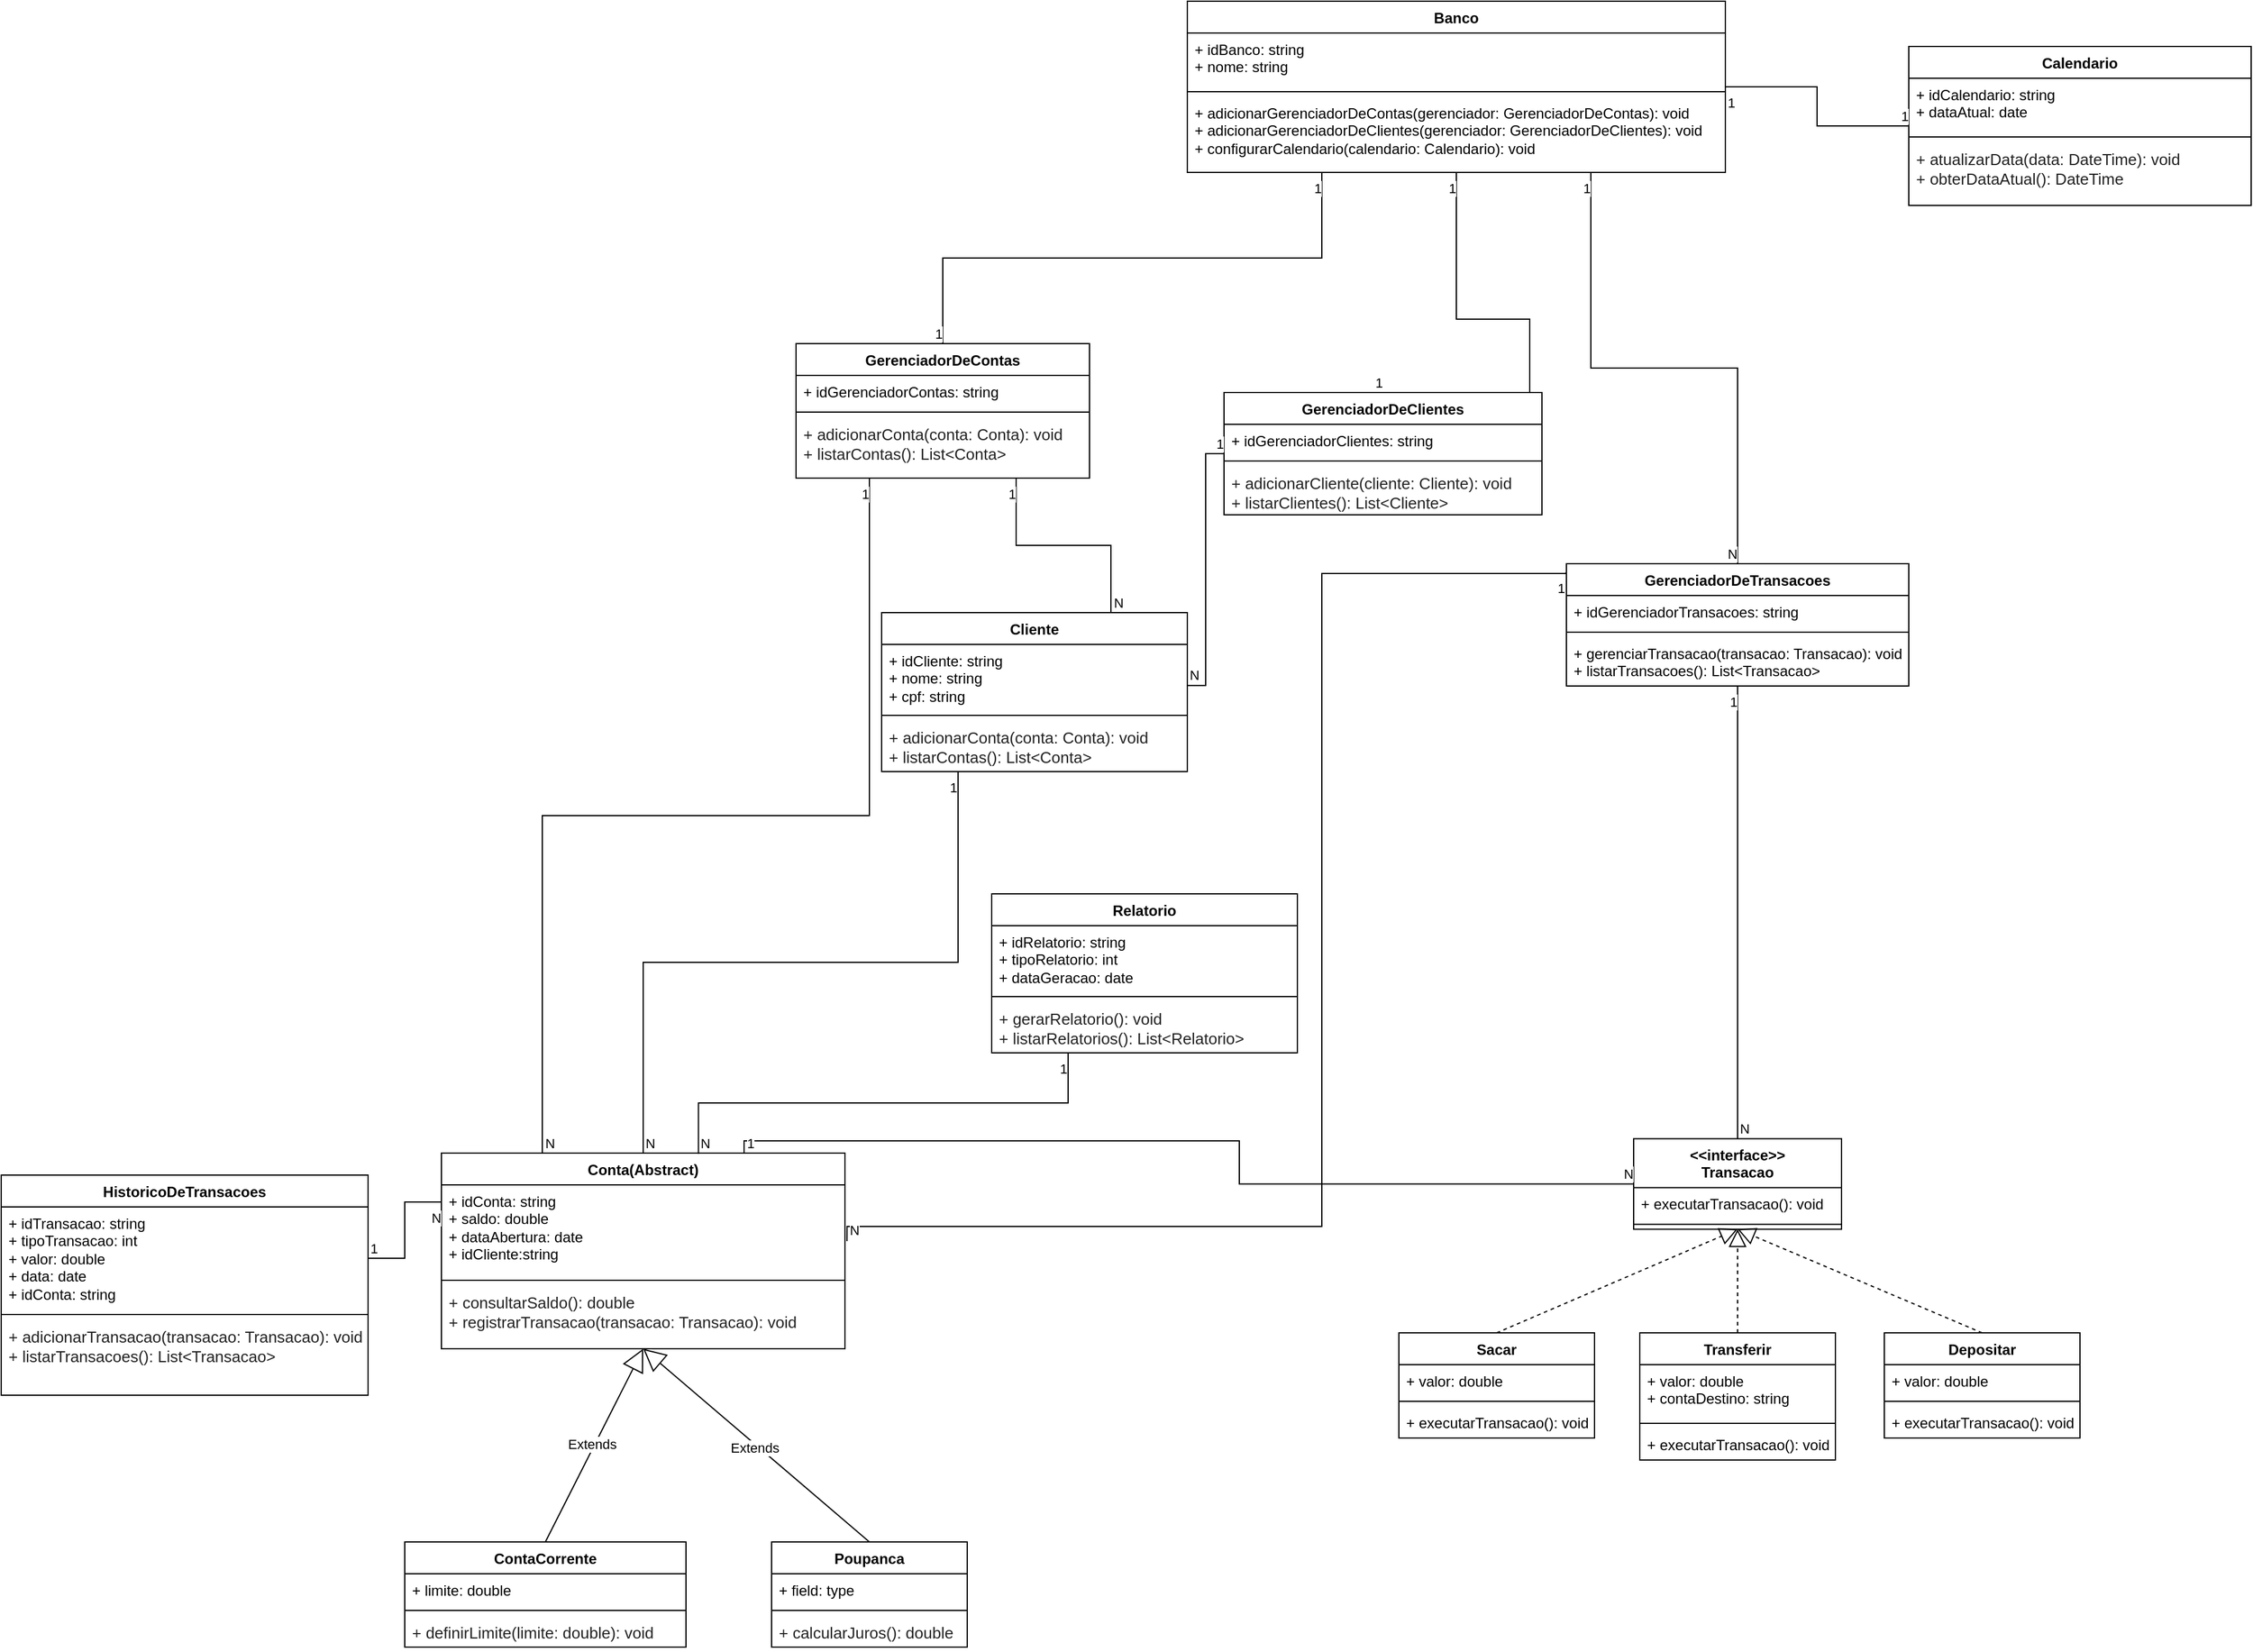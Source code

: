 <mxfile version="24.8.1">
  <diagram id="C5RBs43oDa-KdzZeNtuy" name="Page-1">
    <mxGraphModel dx="3778" dy="1769" grid="1" gridSize="10" guides="1" tooltips="1" connect="1" arrows="1" fold="1" page="1" pageScale="1" pageWidth="827" pageHeight="1169" math="0" shadow="0">
      <root>
        <mxCell id="0" />
        <mxCell id="1" parent="0" />
        <mxCell id="G4L6pThN_X2vBgPVNXD7-27" value="Banco" style="swimlane;fontStyle=1;align=center;verticalAlign=top;childLayout=stackLayout;horizontal=1;startSize=26;horizontalStack=0;resizeParent=1;resizeParentMax=0;resizeLast=0;collapsible=1;marginBottom=0;whiteSpace=wrap;html=1;" vertex="1" parent="1">
          <mxGeometry x="160" y="10" width="440" height="140" as="geometry">
            <mxRectangle x="210" y="10" width="70" height="30" as="alternateBounds" />
          </mxGeometry>
        </mxCell>
        <mxCell id="G4L6pThN_X2vBgPVNXD7-28" value="+ idBanco: string&lt;br&gt;&lt;div&gt;+ nome: string&lt;/div&gt;" style="text;strokeColor=none;fillColor=none;align=left;verticalAlign=top;spacingLeft=4;spacingRight=4;overflow=hidden;rotatable=0;points=[[0,0.5],[1,0.5]];portConstraint=eastwest;whiteSpace=wrap;html=1;" vertex="1" parent="G4L6pThN_X2vBgPVNXD7-27">
          <mxGeometry y="26" width="440" height="44" as="geometry" />
        </mxCell>
        <mxCell id="G4L6pThN_X2vBgPVNXD7-29" value="" style="line;strokeWidth=1;fillColor=none;align=left;verticalAlign=middle;spacingTop=-1;spacingLeft=3;spacingRight=3;rotatable=0;labelPosition=right;points=[];portConstraint=eastwest;strokeColor=inherit;" vertex="1" parent="G4L6pThN_X2vBgPVNXD7-27">
          <mxGeometry y="70" width="440" height="8" as="geometry" />
        </mxCell>
        <mxCell id="G4L6pThN_X2vBgPVNXD7-30" value="+ adicionarGerenciadorDeContas(gerenciador: GerenciadorDeContas): void&lt;br&gt;+ adicionarGerenciadorDeClientes(gerenciador: GerenciadorDeClientes): void&lt;br&gt;+ configurarCalendario(calendario: Calendario): void" style="text;strokeColor=none;fillColor=none;align=left;verticalAlign=top;spacingLeft=4;spacingRight=4;overflow=hidden;rotatable=0;points=[[0,0.5],[1,0.5]];portConstraint=eastwest;whiteSpace=wrap;html=1;" vertex="1" parent="G4L6pThN_X2vBgPVNXD7-27">
          <mxGeometry y="78" width="440" height="62" as="geometry" />
        </mxCell>
        <mxCell id="G4L6pThN_X2vBgPVNXD7-36" value="Sacar" style="swimlane;fontStyle=1;align=center;verticalAlign=top;childLayout=stackLayout;horizontal=1;startSize=26;horizontalStack=0;resizeParent=1;resizeParentMax=0;resizeLast=0;collapsible=1;marginBottom=0;whiteSpace=wrap;html=1;" vertex="1" parent="1">
          <mxGeometry x="333" y="1099" width="160" height="86" as="geometry" />
        </mxCell>
        <mxCell id="G4L6pThN_X2vBgPVNXD7-37" value="+ valor: double" style="text;strokeColor=none;fillColor=none;align=left;verticalAlign=top;spacingLeft=4;spacingRight=4;overflow=hidden;rotatable=0;points=[[0,0.5],[1,0.5]];portConstraint=eastwest;whiteSpace=wrap;html=1;" vertex="1" parent="G4L6pThN_X2vBgPVNXD7-36">
          <mxGeometry y="26" width="160" height="26" as="geometry" />
        </mxCell>
        <mxCell id="G4L6pThN_X2vBgPVNXD7-38" value="" style="line;strokeWidth=1;fillColor=none;align=left;verticalAlign=middle;spacingTop=-1;spacingLeft=3;spacingRight=3;rotatable=0;labelPosition=right;points=[];portConstraint=eastwest;strokeColor=inherit;" vertex="1" parent="G4L6pThN_X2vBgPVNXD7-36">
          <mxGeometry y="52" width="160" height="8" as="geometry" />
        </mxCell>
        <mxCell id="G4L6pThN_X2vBgPVNXD7-39" value="+ executarTransacao(): void" style="text;strokeColor=none;fillColor=none;align=left;verticalAlign=top;spacingLeft=4;spacingRight=4;overflow=hidden;rotatable=0;points=[[0,0.5],[1,0.5]];portConstraint=eastwest;whiteSpace=wrap;html=1;" vertex="1" parent="G4L6pThN_X2vBgPVNXD7-36">
          <mxGeometry y="60" width="160" height="26" as="geometry" />
        </mxCell>
        <mxCell id="G4L6pThN_X2vBgPVNXD7-40" value="Transferir" style="swimlane;fontStyle=1;align=center;verticalAlign=top;childLayout=stackLayout;horizontal=1;startSize=26;horizontalStack=0;resizeParent=1;resizeParentMax=0;resizeLast=0;collapsible=1;marginBottom=0;whiteSpace=wrap;html=1;" vertex="1" parent="1">
          <mxGeometry x="530" y="1099" width="160" height="104" as="geometry" />
        </mxCell>
        <mxCell id="G4L6pThN_X2vBgPVNXD7-41" value="+ valor: double&lt;div&gt;+ contaDestino: string&lt;/div&gt;" style="text;strokeColor=none;fillColor=none;align=left;verticalAlign=top;spacingLeft=4;spacingRight=4;overflow=hidden;rotatable=0;points=[[0,0.5],[1,0.5]];portConstraint=eastwest;whiteSpace=wrap;html=1;" vertex="1" parent="G4L6pThN_X2vBgPVNXD7-40">
          <mxGeometry y="26" width="160" height="44" as="geometry" />
        </mxCell>
        <mxCell id="G4L6pThN_X2vBgPVNXD7-42" value="" style="line;strokeWidth=1;fillColor=none;align=left;verticalAlign=middle;spacingTop=-1;spacingLeft=3;spacingRight=3;rotatable=0;labelPosition=right;points=[];portConstraint=eastwest;strokeColor=inherit;" vertex="1" parent="G4L6pThN_X2vBgPVNXD7-40">
          <mxGeometry y="70" width="160" height="8" as="geometry" />
        </mxCell>
        <mxCell id="G4L6pThN_X2vBgPVNXD7-43" value="+ executarTransacao(): void" style="text;strokeColor=none;fillColor=none;align=left;verticalAlign=top;spacingLeft=4;spacingRight=4;overflow=hidden;rotatable=0;points=[[0,0.5],[1,0.5]];portConstraint=eastwest;whiteSpace=wrap;html=1;" vertex="1" parent="G4L6pThN_X2vBgPVNXD7-40">
          <mxGeometry y="78" width="160" height="26" as="geometry" />
        </mxCell>
        <mxCell id="G4L6pThN_X2vBgPVNXD7-44" value="Poupanca" style="swimlane;fontStyle=1;align=center;verticalAlign=top;childLayout=stackLayout;horizontal=1;startSize=26;horizontalStack=0;resizeParent=1;resizeParentMax=0;resizeLast=0;collapsible=1;marginBottom=0;whiteSpace=wrap;html=1;" vertex="1" parent="1">
          <mxGeometry x="-180" y="1270" width="160" height="86" as="geometry" />
        </mxCell>
        <mxCell id="G4L6pThN_X2vBgPVNXD7-45" value="+ field: type" style="text;strokeColor=none;fillColor=none;align=left;verticalAlign=top;spacingLeft=4;spacingRight=4;overflow=hidden;rotatable=0;points=[[0,0.5],[1,0.5]];portConstraint=eastwest;whiteSpace=wrap;html=1;" vertex="1" parent="G4L6pThN_X2vBgPVNXD7-44">
          <mxGeometry y="26" width="160" height="26" as="geometry" />
        </mxCell>
        <mxCell id="G4L6pThN_X2vBgPVNXD7-46" value="" style="line;strokeWidth=1;fillColor=none;align=left;verticalAlign=middle;spacingTop=-1;spacingLeft=3;spacingRight=3;rotatable=0;labelPosition=right;points=[];portConstraint=eastwest;strokeColor=inherit;" vertex="1" parent="G4L6pThN_X2vBgPVNXD7-44">
          <mxGeometry y="52" width="160" height="8" as="geometry" />
        </mxCell>
        <mxCell id="G4L6pThN_X2vBgPVNXD7-47" value="&lt;span style=&quot;color: rgb(34, 34, 34); font-family: Arial, Helvetica, sans-serif; font-size: small; background-color: rgb(255, 255, 255);&quot;&gt;+ calcularJuros(): double&lt;/span&gt;" style="text;strokeColor=none;fillColor=none;align=left;verticalAlign=top;spacingLeft=4;spacingRight=4;overflow=hidden;rotatable=0;points=[[0,0.5],[1,0.5]];portConstraint=eastwest;whiteSpace=wrap;html=1;" vertex="1" parent="G4L6pThN_X2vBgPVNXD7-44">
          <mxGeometry y="60" width="160" height="26" as="geometry" />
        </mxCell>
        <mxCell id="G4L6pThN_X2vBgPVNXD7-48" value="GerenciadorDeContas" style="swimlane;fontStyle=1;align=center;verticalAlign=top;childLayout=stackLayout;horizontal=1;startSize=26;horizontalStack=0;resizeParent=1;resizeParentMax=0;resizeLast=0;collapsible=1;marginBottom=0;whiteSpace=wrap;html=1;" vertex="1" parent="1">
          <mxGeometry x="-160" y="290" width="240" height="110" as="geometry">
            <mxRectangle x="-160" y="290" width="160" height="30" as="alternateBounds" />
          </mxGeometry>
        </mxCell>
        <mxCell id="G4L6pThN_X2vBgPVNXD7-49" value="+ idGerenciadorContas: string" style="text;strokeColor=none;fillColor=none;align=left;verticalAlign=top;spacingLeft=4;spacingRight=4;overflow=hidden;rotatable=0;points=[[0,0.5],[1,0.5]];portConstraint=eastwest;whiteSpace=wrap;html=1;" vertex="1" parent="G4L6pThN_X2vBgPVNXD7-48">
          <mxGeometry y="26" width="240" height="26" as="geometry" />
        </mxCell>
        <mxCell id="G4L6pThN_X2vBgPVNXD7-50" value="" style="line;strokeWidth=1;fillColor=none;align=left;verticalAlign=middle;spacingTop=-1;spacingLeft=3;spacingRight=3;rotatable=0;labelPosition=right;points=[];portConstraint=eastwest;strokeColor=inherit;" vertex="1" parent="G4L6pThN_X2vBgPVNXD7-48">
          <mxGeometry y="52" width="240" height="8" as="geometry" />
        </mxCell>
        <mxCell id="G4L6pThN_X2vBgPVNXD7-51" value="&lt;span style=&quot;color: rgb(34, 34, 34); font-family: Arial, Helvetica, sans-serif; font-size: small; background-color: rgb(255, 255, 255);&quot;&gt;+ adicionarConta(conta: Conta): void&lt;/span&gt;&lt;br style=&quot;color: rgb(34, 34, 34); font-family: Arial, Helvetica, sans-serif; font-size: small; background-color: rgb(255, 255, 255);&quot;&gt;&lt;span style=&quot;color: rgb(34, 34, 34); font-family: Arial, Helvetica, sans-serif; font-size: small; background-color: rgb(255, 255, 255);&quot;&gt;+ listarContas(): List&amp;lt;Conta&amp;gt;&lt;/span&gt;" style="text;strokeColor=none;fillColor=none;align=left;verticalAlign=top;spacingLeft=4;spacingRight=4;overflow=hidden;rotatable=0;points=[[0,0.5],[1,0.5]];portConstraint=eastwest;whiteSpace=wrap;html=1;" vertex="1" parent="G4L6pThN_X2vBgPVNXD7-48">
          <mxGeometry y="60" width="240" height="50" as="geometry" />
        </mxCell>
        <mxCell id="G4L6pThN_X2vBgPVNXD7-52" value="Calendario" style="swimlane;fontStyle=1;align=center;verticalAlign=top;childLayout=stackLayout;horizontal=1;startSize=26;horizontalStack=0;resizeParent=1;resizeParentMax=0;resizeLast=0;collapsible=1;marginBottom=0;whiteSpace=wrap;html=1;" vertex="1" parent="1">
          <mxGeometry x="750" y="47" width="280" height="130" as="geometry">
            <mxRectangle x="750" y="47" width="100" height="30" as="alternateBounds" />
          </mxGeometry>
        </mxCell>
        <mxCell id="G4L6pThN_X2vBgPVNXD7-53" value="+ idCalendario: string&lt;div&gt;+ dataAtual: date&lt;/div&gt;" style="text;strokeColor=none;fillColor=none;align=left;verticalAlign=top;spacingLeft=4;spacingRight=4;overflow=hidden;rotatable=0;points=[[0,0.5],[1,0.5]];portConstraint=eastwest;whiteSpace=wrap;html=1;" vertex="1" parent="G4L6pThN_X2vBgPVNXD7-52">
          <mxGeometry y="26" width="280" height="44" as="geometry" />
        </mxCell>
        <mxCell id="G4L6pThN_X2vBgPVNXD7-54" value="" style="line;strokeWidth=1;fillColor=none;align=left;verticalAlign=middle;spacingTop=-1;spacingLeft=3;spacingRight=3;rotatable=0;labelPosition=right;points=[];portConstraint=eastwest;strokeColor=inherit;" vertex="1" parent="G4L6pThN_X2vBgPVNXD7-52">
          <mxGeometry y="70" width="280" height="8" as="geometry" />
        </mxCell>
        <mxCell id="G4L6pThN_X2vBgPVNXD7-55" value="&lt;span style=&quot;color: rgb(34, 34, 34); font-family: Arial, Helvetica, sans-serif; font-size: small; background-color: rgb(255, 255, 255);&quot;&gt;+ atualizarData(data: DateTime): void&lt;/span&gt;&lt;br style=&quot;color: rgb(34, 34, 34); font-family: Arial, Helvetica, sans-serif; font-size: small; background-color: rgb(255, 255, 255);&quot;&gt;&lt;span style=&quot;color: rgb(34, 34, 34); font-family: Arial, Helvetica, sans-serif; font-size: small; background-color: rgb(255, 255, 255);&quot;&gt;+ obterDataAtual(): DateTime&lt;/span&gt;" style="text;strokeColor=none;fillColor=none;align=left;verticalAlign=top;spacingLeft=4;spacingRight=4;overflow=hidden;rotatable=0;points=[[0,0.5],[1,0.5]];portConstraint=eastwest;whiteSpace=wrap;html=1;" vertex="1" parent="G4L6pThN_X2vBgPVNXD7-52">
          <mxGeometry y="78" width="280" height="52" as="geometry" />
        </mxCell>
        <mxCell id="G4L6pThN_X2vBgPVNXD7-56" value="GerenciadorDeClientes" style="swimlane;fontStyle=1;align=center;verticalAlign=top;childLayout=stackLayout;horizontal=1;startSize=26;horizontalStack=0;resizeParent=1;resizeParentMax=0;resizeLast=0;collapsible=1;marginBottom=0;whiteSpace=wrap;html=1;" vertex="1" parent="1">
          <mxGeometry x="190" y="330" width="260" height="100" as="geometry">
            <mxRectangle x="190" y="410" width="170" height="30" as="alternateBounds" />
          </mxGeometry>
        </mxCell>
        <mxCell id="G4L6pThN_X2vBgPVNXD7-57" value="+ idGerenciadorClientes: string" style="text;strokeColor=none;fillColor=none;align=left;verticalAlign=top;spacingLeft=4;spacingRight=4;overflow=hidden;rotatable=0;points=[[0,0.5],[1,0.5]];portConstraint=eastwest;whiteSpace=wrap;html=1;" vertex="1" parent="G4L6pThN_X2vBgPVNXD7-56">
          <mxGeometry y="26" width="260" height="26" as="geometry" />
        </mxCell>
        <mxCell id="G4L6pThN_X2vBgPVNXD7-58" value="" style="line;strokeWidth=1;fillColor=none;align=left;verticalAlign=middle;spacingTop=-1;spacingLeft=3;spacingRight=3;rotatable=0;labelPosition=right;points=[];portConstraint=eastwest;strokeColor=inherit;" vertex="1" parent="G4L6pThN_X2vBgPVNXD7-56">
          <mxGeometry y="52" width="260" height="8" as="geometry" />
        </mxCell>
        <mxCell id="G4L6pThN_X2vBgPVNXD7-59" value="&lt;span style=&quot;color: rgb(34, 34, 34); font-family: Arial, Helvetica, sans-serif; font-size: small; background-color: rgb(255, 255, 255);&quot;&gt;+ adicionarCliente(cliente: Cliente): void&lt;/span&gt;&lt;br style=&quot;color: rgb(34, 34, 34); font-family: Arial, Helvetica, sans-serif; font-size: small; background-color: rgb(255, 255, 255);&quot;&gt;&lt;span style=&quot;color: rgb(34, 34, 34); font-family: Arial, Helvetica, sans-serif; font-size: small; background-color: rgb(255, 255, 255);&quot;&gt;+ listarClientes(): List&amp;lt;Cliente&amp;gt;&lt;/span&gt;" style="text;strokeColor=none;fillColor=none;align=left;verticalAlign=top;spacingLeft=4;spacingRight=4;overflow=hidden;rotatable=0;points=[[0,0.5],[1,0.5]];portConstraint=eastwest;whiteSpace=wrap;html=1;" vertex="1" parent="G4L6pThN_X2vBgPVNXD7-56">
          <mxGeometry y="60" width="260" height="40" as="geometry" />
        </mxCell>
        <mxCell id="G4L6pThN_X2vBgPVNXD7-60" value="GerenciadorDeTransacoes" style="swimlane;fontStyle=1;align=center;verticalAlign=top;childLayout=stackLayout;horizontal=1;startSize=26;horizontalStack=0;resizeParent=1;resizeParentMax=0;resizeLast=0;collapsible=1;marginBottom=0;whiteSpace=wrap;html=1;" vertex="1" parent="1">
          <mxGeometry x="470" y="470" width="280" height="100" as="geometry">
            <mxRectangle x="470" y="470" width="180" height="30" as="alternateBounds" />
          </mxGeometry>
        </mxCell>
        <mxCell id="G4L6pThN_X2vBgPVNXD7-61" value="+ idGerenciadorTransacoes: string" style="text;strokeColor=none;fillColor=none;align=left;verticalAlign=top;spacingLeft=4;spacingRight=4;overflow=hidden;rotatable=0;points=[[0,0.5],[1,0.5]];portConstraint=eastwest;whiteSpace=wrap;html=1;" vertex="1" parent="G4L6pThN_X2vBgPVNXD7-60">
          <mxGeometry y="26" width="280" height="26" as="geometry" />
        </mxCell>
        <mxCell id="G4L6pThN_X2vBgPVNXD7-62" value="" style="line;strokeWidth=1;fillColor=none;align=left;verticalAlign=middle;spacingTop=-1;spacingLeft=3;spacingRight=3;rotatable=0;labelPosition=right;points=[];portConstraint=eastwest;strokeColor=inherit;" vertex="1" parent="G4L6pThN_X2vBgPVNXD7-60">
          <mxGeometry y="52" width="280" height="8" as="geometry" />
        </mxCell>
        <mxCell id="G4L6pThN_X2vBgPVNXD7-63" value="+ gerenciarTransacao(transacao: Transacao): void&lt;br&gt;+ listarTransacoes(): List&amp;lt;Transacao&amp;gt;" style="text;strokeColor=none;fillColor=none;align=left;verticalAlign=top;spacingLeft=4;spacingRight=4;overflow=hidden;rotatable=0;points=[[0,0.5],[1,0.5]];portConstraint=eastwest;whiteSpace=wrap;html=1;" vertex="1" parent="G4L6pThN_X2vBgPVNXD7-60">
          <mxGeometry y="60" width="280" height="40" as="geometry" />
        </mxCell>
        <mxCell id="G4L6pThN_X2vBgPVNXD7-64" value="Depositar" style="swimlane;fontStyle=1;align=center;verticalAlign=top;childLayout=stackLayout;horizontal=1;startSize=26;horizontalStack=0;resizeParent=1;resizeParentMax=0;resizeLast=0;collapsible=1;marginBottom=0;whiteSpace=wrap;html=1;" vertex="1" parent="1">
          <mxGeometry x="730" y="1099" width="160" height="86" as="geometry" />
        </mxCell>
        <mxCell id="G4L6pThN_X2vBgPVNXD7-65" value="+ valor: double" style="text;strokeColor=none;fillColor=none;align=left;verticalAlign=top;spacingLeft=4;spacingRight=4;overflow=hidden;rotatable=0;points=[[0,0.5],[1,0.5]];portConstraint=eastwest;whiteSpace=wrap;html=1;" vertex="1" parent="G4L6pThN_X2vBgPVNXD7-64">
          <mxGeometry y="26" width="160" height="26" as="geometry" />
        </mxCell>
        <mxCell id="G4L6pThN_X2vBgPVNXD7-66" value="" style="line;strokeWidth=1;fillColor=none;align=left;verticalAlign=middle;spacingTop=-1;spacingLeft=3;spacingRight=3;rotatable=0;labelPosition=right;points=[];portConstraint=eastwest;strokeColor=inherit;" vertex="1" parent="G4L6pThN_X2vBgPVNXD7-64">
          <mxGeometry y="52" width="160" height="8" as="geometry" />
        </mxCell>
        <mxCell id="G4L6pThN_X2vBgPVNXD7-67" value="+ executarTransacao(): void" style="text;strokeColor=none;fillColor=none;align=left;verticalAlign=top;spacingLeft=4;spacingRight=4;overflow=hidden;rotatable=0;points=[[0,0.5],[1,0.5]];portConstraint=eastwest;whiteSpace=wrap;html=1;" vertex="1" parent="G4L6pThN_X2vBgPVNXD7-64">
          <mxGeometry y="60" width="160" height="26" as="geometry" />
        </mxCell>
        <mxCell id="G4L6pThN_X2vBgPVNXD7-68" value="ContaCorrente" style="swimlane;fontStyle=1;align=center;verticalAlign=top;childLayout=stackLayout;horizontal=1;startSize=26;horizontalStack=0;resizeParent=1;resizeParentMax=0;resizeLast=0;collapsible=1;marginBottom=0;whiteSpace=wrap;html=1;" vertex="1" parent="1">
          <mxGeometry x="-480" y="1270" width="230" height="86" as="geometry" />
        </mxCell>
        <mxCell id="G4L6pThN_X2vBgPVNXD7-69" value="+ limite: double" style="text;strokeColor=none;fillColor=none;align=left;verticalAlign=top;spacingLeft=4;spacingRight=4;overflow=hidden;rotatable=0;points=[[0,0.5],[1,0.5]];portConstraint=eastwest;whiteSpace=wrap;html=1;" vertex="1" parent="G4L6pThN_X2vBgPVNXD7-68">
          <mxGeometry y="26" width="230" height="26" as="geometry" />
        </mxCell>
        <mxCell id="G4L6pThN_X2vBgPVNXD7-70" value="" style="line;strokeWidth=1;fillColor=none;align=left;verticalAlign=middle;spacingTop=-1;spacingLeft=3;spacingRight=3;rotatable=0;labelPosition=right;points=[];portConstraint=eastwest;strokeColor=inherit;" vertex="1" parent="G4L6pThN_X2vBgPVNXD7-68">
          <mxGeometry y="52" width="230" height="8" as="geometry" />
        </mxCell>
        <mxCell id="G4L6pThN_X2vBgPVNXD7-71" value="&lt;span style=&quot;color: rgb(34, 34, 34); font-family: Arial, Helvetica, sans-serif; font-size: small; background-color: rgb(255, 255, 255);&quot;&gt;+ definirLimite(limite: double): void&lt;/span&gt;" style="text;strokeColor=none;fillColor=none;align=left;verticalAlign=top;spacingLeft=4;spacingRight=4;overflow=hidden;rotatable=0;points=[[0,0.5],[1,0.5]];portConstraint=eastwest;whiteSpace=wrap;html=1;" vertex="1" parent="G4L6pThN_X2vBgPVNXD7-68">
          <mxGeometry y="60" width="230" height="26" as="geometry" />
        </mxCell>
        <mxCell id="G4L6pThN_X2vBgPVNXD7-72" value="Relatorio" style="swimlane;fontStyle=1;align=center;verticalAlign=top;childLayout=stackLayout;horizontal=1;startSize=26;horizontalStack=0;resizeParent=1;resizeParentMax=0;resizeLast=0;collapsible=1;marginBottom=0;whiteSpace=wrap;html=1;" vertex="1" parent="1">
          <mxGeometry y="740" width="250" height="130" as="geometry">
            <mxRectangle x="40" y="800" width="90" height="30" as="alternateBounds" />
          </mxGeometry>
        </mxCell>
        <mxCell id="G4L6pThN_X2vBgPVNXD7-73" value="+ idRelatorio: string&lt;br&gt;+ tipoRelatorio: int&lt;div&gt;+ dataGeracao: date&lt;/div&gt;" style="text;strokeColor=none;fillColor=none;align=left;verticalAlign=top;spacingLeft=4;spacingRight=4;overflow=hidden;rotatable=0;points=[[0,0.5],[1,0.5]];portConstraint=eastwest;whiteSpace=wrap;html=1;" vertex="1" parent="G4L6pThN_X2vBgPVNXD7-72">
          <mxGeometry y="26" width="250" height="54" as="geometry" />
        </mxCell>
        <mxCell id="G4L6pThN_X2vBgPVNXD7-74" value="" style="line;strokeWidth=1;fillColor=none;align=left;verticalAlign=middle;spacingTop=-1;spacingLeft=3;spacingRight=3;rotatable=0;labelPosition=right;points=[];portConstraint=eastwest;strokeColor=inherit;" vertex="1" parent="G4L6pThN_X2vBgPVNXD7-72">
          <mxGeometry y="80" width="250" height="8" as="geometry" />
        </mxCell>
        <mxCell id="G4L6pThN_X2vBgPVNXD7-75" value="&lt;span style=&quot;color: rgb(34, 34, 34); font-family: Arial, Helvetica, sans-serif; font-size: small; background-color: rgb(255, 255, 255);&quot;&gt;+ gerarRelatorio(): void&lt;/span&gt;&lt;br style=&quot;color: rgb(34, 34, 34); font-family: Arial, Helvetica, sans-serif; font-size: small; background-color: rgb(255, 255, 255);&quot;&gt;&lt;span style=&quot;color: rgb(34, 34, 34); font-family: Arial, Helvetica, sans-serif; font-size: small; background-color: rgb(255, 255, 255);&quot;&gt;+ listarRelatorios(): List&amp;lt;Relatorio&amp;gt;&lt;/span&gt;" style="text;strokeColor=none;fillColor=none;align=left;verticalAlign=top;spacingLeft=4;spacingRight=4;overflow=hidden;rotatable=0;points=[[0,0.5],[1,0.5]];portConstraint=eastwest;whiteSpace=wrap;html=1;" vertex="1" parent="G4L6pThN_X2vBgPVNXD7-72">
          <mxGeometry y="88" width="250" height="42" as="geometry" />
        </mxCell>
        <mxCell id="G4L6pThN_X2vBgPVNXD7-76" value="Conta(Abstract)" style="swimlane;fontStyle=1;align=center;verticalAlign=top;childLayout=stackLayout;horizontal=1;startSize=26;horizontalStack=0;resizeParent=1;resizeParentMax=0;resizeLast=0;collapsible=1;marginBottom=0;whiteSpace=wrap;html=1;" vertex="1" parent="1">
          <mxGeometry x="-450" y="952" width="330" height="160" as="geometry">
            <mxRectangle x="-345" y="989.73" width="120" height="30" as="alternateBounds" />
          </mxGeometry>
        </mxCell>
        <mxCell id="G4L6pThN_X2vBgPVNXD7-77" value="+ idConta: string&lt;br&gt;&lt;div&gt;+ saldo: double&lt;/div&gt;&lt;div&gt;+ dataAbertura: date&lt;/div&gt;&lt;div&gt;+ idCliente:string&lt;/div&gt;" style="text;strokeColor=none;fillColor=none;align=left;verticalAlign=top;spacingLeft=4;spacingRight=4;overflow=hidden;rotatable=0;points=[[0,0.5],[1,0.5]];portConstraint=eastwest;whiteSpace=wrap;html=1;" vertex="1" parent="G4L6pThN_X2vBgPVNXD7-76">
          <mxGeometry y="26" width="330" height="74" as="geometry" />
        </mxCell>
        <mxCell id="G4L6pThN_X2vBgPVNXD7-78" value="" style="line;strokeWidth=1;fillColor=none;align=left;verticalAlign=middle;spacingTop=-1;spacingLeft=3;spacingRight=3;rotatable=0;labelPosition=right;points=[];portConstraint=eastwest;strokeColor=inherit;" vertex="1" parent="G4L6pThN_X2vBgPVNXD7-76">
          <mxGeometry y="100" width="330" height="8" as="geometry" />
        </mxCell>
        <mxCell id="G4L6pThN_X2vBgPVNXD7-79" value="&lt;span style=&quot;color: rgb(34, 34, 34); font-family: Arial, Helvetica, sans-serif; font-size: small; background-color: rgb(255, 255, 255);&quot;&gt;+ consultarSaldo(): double&lt;/span&gt;&lt;br style=&quot;color: rgb(34, 34, 34); font-family: Arial, Helvetica, sans-serif; font-size: small; background-color: rgb(255, 255, 255);&quot;&gt;&lt;span style=&quot;color: rgb(34, 34, 34); font-family: Arial, Helvetica, sans-serif; font-size: small; background-color: rgb(255, 255, 255);&quot;&gt;+ registrarTransacao(transacao: Transacao): void&lt;/span&gt;" style="text;strokeColor=none;fillColor=none;align=left;verticalAlign=top;spacingLeft=4;spacingRight=4;overflow=hidden;rotatable=0;points=[[0,0.5],[1,0.5]];portConstraint=eastwest;whiteSpace=wrap;html=1;" vertex="1" parent="G4L6pThN_X2vBgPVNXD7-76">
          <mxGeometry y="108" width="330" height="52" as="geometry" />
        </mxCell>
        <mxCell id="G4L6pThN_X2vBgPVNXD7-80" value="Cliente" style="swimlane;fontStyle=1;align=center;verticalAlign=top;childLayout=stackLayout;horizontal=1;startSize=26;horizontalStack=0;resizeParent=1;resizeParentMax=0;resizeLast=0;collapsible=1;marginBottom=0;whiteSpace=wrap;html=1;" vertex="1" parent="1">
          <mxGeometry x="-90" y="510" width="250" height="130" as="geometry">
            <mxRectangle x="-80" y="318" width="80" height="30" as="alternateBounds" />
          </mxGeometry>
        </mxCell>
        <mxCell id="G4L6pThN_X2vBgPVNXD7-81" value="+ idCliente: string&lt;div&gt;+ nome: string&lt;/div&gt;&lt;div&gt;+ cpf: string&lt;/div&gt;" style="text;strokeColor=none;fillColor=none;align=left;verticalAlign=top;spacingLeft=4;spacingRight=4;overflow=hidden;rotatable=0;points=[[0,0.5],[1,0.5]];portConstraint=eastwest;whiteSpace=wrap;html=1;" vertex="1" parent="G4L6pThN_X2vBgPVNXD7-80">
          <mxGeometry y="26" width="250" height="54" as="geometry" />
        </mxCell>
        <mxCell id="G4L6pThN_X2vBgPVNXD7-82" value="" style="line;strokeWidth=1;fillColor=none;align=left;verticalAlign=middle;spacingTop=-1;spacingLeft=3;spacingRight=3;rotatable=0;labelPosition=right;points=[];portConstraint=eastwest;strokeColor=inherit;" vertex="1" parent="G4L6pThN_X2vBgPVNXD7-80">
          <mxGeometry y="80" width="250" height="8" as="geometry" />
        </mxCell>
        <mxCell id="G4L6pThN_X2vBgPVNXD7-83" value="&lt;span style=&quot;color: rgb(34, 34, 34); font-family: Arial, Helvetica, sans-serif; font-size: small; background-color: rgb(255, 255, 255);&quot;&gt;+ adicionarConta(conta: Conta): void&lt;/span&gt;&lt;br style=&quot;color: rgb(34, 34, 34); font-family: Arial, Helvetica, sans-serif; font-size: small; background-color: rgb(255, 255, 255);&quot;&gt;&lt;span style=&quot;color: rgb(34, 34, 34); font-family: Arial, Helvetica, sans-serif; font-size: small; background-color: rgb(255, 255, 255);&quot;&gt;+ listarContas(): List&amp;lt;Conta&amp;gt;&lt;/span&gt;" style="text;strokeColor=none;fillColor=none;align=left;verticalAlign=top;spacingLeft=4;spacingRight=4;overflow=hidden;rotatable=0;points=[[0,0.5],[1,0.5]];portConstraint=eastwest;whiteSpace=wrap;html=1;" vertex="1" parent="G4L6pThN_X2vBgPVNXD7-80">
          <mxGeometry y="88" width="250" height="42" as="geometry" />
        </mxCell>
        <mxCell id="G4L6pThN_X2vBgPVNXD7-85" value="Extends" style="endArrow=block;endSize=16;endFill=0;html=1;rounded=0;exitX=0.5;exitY=0;exitDx=0;exitDy=0;entryX=0.5;entryY=1;entryDx=0;entryDy=0;" edge="1" parent="1" source="G4L6pThN_X2vBgPVNXD7-44" target="G4L6pThN_X2vBgPVNXD7-76">
          <mxGeometry y="2" width="160" relative="1" as="geometry">
            <mxPoint x="-400" y="907.11" as="sourcePoint" />
            <mxPoint x="-70" y="1154.73" as="targetPoint" />
            <mxPoint as="offset" />
          </mxGeometry>
        </mxCell>
        <mxCell id="G4L6pThN_X2vBgPVNXD7-87" value="Extends" style="endArrow=block;endSize=16;endFill=0;html=1;rounded=0;exitX=0.5;exitY=0;exitDx=0;exitDy=0;entryX=0.5;entryY=1;entryDx=0;entryDy=0;" edge="1" parent="1" source="G4L6pThN_X2vBgPVNXD7-68" target="G4L6pThN_X2vBgPVNXD7-76">
          <mxGeometry y="2" width="160" relative="1" as="geometry">
            <mxPoint x="-390" y="917.11" as="sourcePoint" />
            <mxPoint x="-160" y="1174.73" as="targetPoint" />
            <mxPoint as="offset" />
          </mxGeometry>
        </mxCell>
        <mxCell id="G4L6pThN_X2vBgPVNXD7-89" value="&amp;lt;&amp;lt;interface&amp;gt;&amp;gt;&lt;br&gt;Transacao" style="swimlane;fontStyle=1;align=center;verticalAlign=top;childLayout=stackLayout;horizontal=1;startSize=40;horizontalStack=0;resizeParent=1;resizeParentMax=0;resizeLast=0;collapsible=1;marginBottom=0;whiteSpace=wrap;html=1;" vertex="1" parent="1">
          <mxGeometry x="525" y="940.28" width="170" height="74" as="geometry">
            <mxRectangle x="-40" y="400" width="110" height="40" as="alternateBounds" />
          </mxGeometry>
        </mxCell>
        <mxCell id="G4L6pThN_X2vBgPVNXD7-92" value="+ executarTransacao(): void" style="text;strokeColor=none;fillColor=none;align=left;verticalAlign=top;spacingLeft=4;spacingRight=4;overflow=hidden;rotatable=0;points=[[0,0.5],[1,0.5]];portConstraint=eastwest;whiteSpace=wrap;html=1;" vertex="1" parent="G4L6pThN_X2vBgPVNXD7-89">
          <mxGeometry y="40" width="170" height="26" as="geometry" />
        </mxCell>
        <mxCell id="G4L6pThN_X2vBgPVNXD7-91" value="" style="line;strokeWidth=1;fillColor=none;align=left;verticalAlign=middle;spacingTop=-1;spacingLeft=3;spacingRight=3;rotatable=0;labelPosition=right;points=[];portConstraint=eastwest;strokeColor=inherit;" vertex="1" parent="G4L6pThN_X2vBgPVNXD7-89">
          <mxGeometry y="66" width="170" height="8" as="geometry" />
        </mxCell>
        <mxCell id="G4L6pThN_X2vBgPVNXD7-95" value="" style="endArrow=block;dashed=1;endFill=0;endSize=12;html=1;rounded=0;exitX=0.5;exitY=0;exitDx=0;exitDy=0;entryX=0.5;entryY=1;entryDx=0;entryDy=0;" edge="1" parent="1" source="G4L6pThN_X2vBgPVNXD7-64" target="G4L6pThN_X2vBgPVNXD7-89">
          <mxGeometry width="160" relative="1" as="geometry">
            <mxPoint x="540" y="1240.28" as="sourcePoint" />
            <mxPoint x="505" y="910.28" as="targetPoint" />
          </mxGeometry>
        </mxCell>
        <mxCell id="G4L6pThN_X2vBgPVNXD7-96" value="" style="endArrow=block;dashed=1;endFill=0;endSize=12;html=1;rounded=0;exitX=0.5;exitY=0;exitDx=0;exitDy=0;entryX=0.5;entryY=1;entryDx=0;entryDy=0;" edge="1" parent="1" source="G4L6pThN_X2vBgPVNXD7-40" target="G4L6pThN_X2vBgPVNXD7-89">
          <mxGeometry width="160" relative="1" as="geometry">
            <mxPoint x="550" y="1250.28" as="sourcePoint" />
            <mxPoint x="540" y="900.28" as="targetPoint" />
          </mxGeometry>
        </mxCell>
        <mxCell id="G4L6pThN_X2vBgPVNXD7-97" value="" style="endArrow=block;dashed=1;endFill=0;endSize=12;html=1;rounded=0;exitX=0.5;exitY=0;exitDx=0;exitDy=0;entryX=0.5;entryY=1;entryDx=0;entryDy=0;" edge="1" parent="1" source="G4L6pThN_X2vBgPVNXD7-36" target="G4L6pThN_X2vBgPVNXD7-89">
          <mxGeometry width="160" relative="1" as="geometry">
            <mxPoint x="560" y="1260.28" as="sourcePoint" />
            <mxPoint x="720" y="1260.28" as="targetPoint" />
          </mxGeometry>
        </mxCell>
        <mxCell id="G4L6pThN_X2vBgPVNXD7-99" value="HistoricoDeTransacoes" style="swimlane;fontStyle=1;align=center;verticalAlign=top;childLayout=stackLayout;horizontal=1;startSize=26;horizontalStack=0;resizeParent=1;resizeParentMax=0;resizeLast=0;collapsible=1;marginBottom=0;whiteSpace=wrap;html=1;" vertex="1" parent="1">
          <mxGeometry x="-810" y="970" width="300" height="180" as="geometry" />
        </mxCell>
        <mxCell id="G4L6pThN_X2vBgPVNXD7-100" value="+ idTransacao: string&lt;br&gt;+ tipoTransacao: int&lt;div&gt;+ valor: double&lt;br&gt;+ data: date&lt;br&gt;+ idConta: string&lt;/div&gt;" style="text;strokeColor=none;fillColor=none;align=left;verticalAlign=top;spacingLeft=4;spacingRight=4;overflow=hidden;rotatable=0;points=[[0,0.5],[1,0.5]];portConstraint=eastwest;whiteSpace=wrap;html=1;" vertex="1" parent="G4L6pThN_X2vBgPVNXD7-99">
          <mxGeometry y="26" width="300" height="84" as="geometry" />
        </mxCell>
        <mxCell id="G4L6pThN_X2vBgPVNXD7-101" value="" style="line;strokeWidth=1;fillColor=none;align=left;verticalAlign=middle;spacingTop=-1;spacingLeft=3;spacingRight=3;rotatable=0;labelPosition=right;points=[];portConstraint=eastwest;strokeColor=inherit;" vertex="1" parent="G4L6pThN_X2vBgPVNXD7-99">
          <mxGeometry y="110" width="300" height="8" as="geometry" />
        </mxCell>
        <mxCell id="G4L6pThN_X2vBgPVNXD7-102" value="&lt;span style=&quot;color: rgb(34, 34, 34); font-family: Arial, Helvetica, sans-serif; font-size: small; background-color: rgb(255, 255, 255);&quot;&gt;+ adicionarTransacao(transacao: Transacao): void&lt;/span&gt;&lt;br style=&quot;color: rgb(34, 34, 34); font-family: Arial, Helvetica, sans-serif; font-size: small; background-color: rgb(255, 255, 255);&quot;&gt;&lt;span style=&quot;color: rgb(34, 34, 34); font-family: Arial, Helvetica, sans-serif; font-size: small; background-color: rgb(255, 255, 255);&quot;&gt;+ listarTransacoes(): List&amp;lt;Transacao&amp;gt;&lt;/span&gt;" style="text;strokeColor=none;fillColor=none;align=left;verticalAlign=top;spacingLeft=4;spacingRight=4;overflow=hidden;rotatable=0;points=[[0,0.5],[1,0.5]];portConstraint=eastwest;whiteSpace=wrap;html=1;" vertex="1" parent="G4L6pThN_X2vBgPVNXD7-99">
          <mxGeometry y="118" width="300" height="62" as="geometry" />
        </mxCell>
        <mxCell id="G4L6pThN_X2vBgPVNXD7-113" value="" style="endArrow=none;html=1;edgeStyle=orthogonalEdgeStyle;rounded=0;exitX=0.25;exitY=1;exitDx=0;exitDy=0;labelPosition=left;verticalLabelPosition=bottom;align=right;verticalAlign=top;entryX=0.5;entryY=0;entryDx=0;entryDy=0;" edge="1" parent="1" source="G4L6pThN_X2vBgPVNXD7-27" target="G4L6pThN_X2vBgPVNXD7-48">
          <mxGeometry relative="1" as="geometry">
            <mxPoint x="397.5" y="128" as="sourcePoint" />
            <mxPoint x="320" y="240" as="targetPoint" />
          </mxGeometry>
        </mxCell>
        <mxCell id="G4L6pThN_X2vBgPVNXD7-114" value="1" style="edgeLabel;resizable=0;html=1;align=right;verticalAlign=top;labelPosition=left;verticalLabelPosition=bottom;" connectable="0" vertex="1" parent="G4L6pThN_X2vBgPVNXD7-113">
          <mxGeometry x="-1" relative="1" as="geometry" />
        </mxCell>
        <mxCell id="G4L6pThN_X2vBgPVNXD7-115" value="1" style="edgeLabel;resizable=0;html=1;align=right;verticalAlign=bottom;" connectable="0" vertex="1" parent="G4L6pThN_X2vBgPVNXD7-113">
          <mxGeometry x="1" relative="1" as="geometry" />
        </mxCell>
        <mxCell id="G4L6pThN_X2vBgPVNXD7-116" value="" style="endArrow=none;html=1;edgeStyle=orthogonalEdgeStyle;rounded=0;exitX=0.75;exitY=1;exitDx=0;exitDy=0;labelPosition=left;verticalLabelPosition=bottom;align=right;verticalAlign=top;entryX=0.5;entryY=0;entryDx=0;entryDy=0;" edge="1" parent="1" source="G4L6pThN_X2vBgPVNXD7-27" target="G4L6pThN_X2vBgPVNXD7-60">
          <mxGeometry relative="1" as="geometry">
            <mxPoint x="688" y="70" as="sourcePoint" />
            <mxPoint x="520" y="260" as="targetPoint" />
          </mxGeometry>
        </mxCell>
        <mxCell id="G4L6pThN_X2vBgPVNXD7-117" value="1" style="edgeLabel;resizable=0;html=1;align=right;verticalAlign=top;labelPosition=left;verticalLabelPosition=bottom;" connectable="0" vertex="1" parent="G4L6pThN_X2vBgPVNXD7-116">
          <mxGeometry x="-1" relative="1" as="geometry" />
        </mxCell>
        <mxCell id="G4L6pThN_X2vBgPVNXD7-118" value="N" style="edgeLabel;resizable=0;html=1;align=right;verticalAlign=bottom;" connectable="0" vertex="1" parent="G4L6pThN_X2vBgPVNXD7-116">
          <mxGeometry x="1" relative="1" as="geometry" />
        </mxCell>
        <mxCell id="G4L6pThN_X2vBgPVNXD7-119" value="" style="endArrow=none;html=1;edgeStyle=orthogonalEdgeStyle;rounded=0;exitX=0.5;exitY=1;exitDx=0;exitDy=0;labelPosition=left;verticalLabelPosition=bottom;align=right;verticalAlign=top;entryX=0.5;entryY=0;entryDx=0;entryDy=0;" edge="1" parent="1" source="G4L6pThN_X2vBgPVNXD7-27" target="G4L6pThN_X2vBgPVNXD7-56">
          <mxGeometry relative="1" as="geometry">
            <mxPoint x="423" y="100" as="sourcePoint" />
            <mxPoint x="660" y="298" as="targetPoint" />
            <Array as="points">
              <mxPoint x="440" y="270" />
            </Array>
          </mxGeometry>
        </mxCell>
        <mxCell id="G4L6pThN_X2vBgPVNXD7-120" value="1" style="edgeLabel;resizable=0;html=1;align=right;verticalAlign=top;labelPosition=left;verticalLabelPosition=bottom;" connectable="0" vertex="1" parent="G4L6pThN_X2vBgPVNXD7-119">
          <mxGeometry x="-1" relative="1" as="geometry" />
        </mxCell>
        <mxCell id="G4L6pThN_X2vBgPVNXD7-121" value="1" style="edgeLabel;resizable=0;html=1;align=right;verticalAlign=bottom;" connectable="0" vertex="1" parent="G4L6pThN_X2vBgPVNXD7-119">
          <mxGeometry x="1" relative="1" as="geometry" />
        </mxCell>
        <mxCell id="G4L6pThN_X2vBgPVNXD7-123" value="" style="endArrow=none;html=1;edgeStyle=orthogonalEdgeStyle;rounded=0;exitX=1;exitY=0.5;exitDx=0;exitDy=0;labelPosition=left;verticalLabelPosition=bottom;align=right;verticalAlign=top;entryX=0;entryY=0.5;entryDx=0;entryDy=0;" edge="1" parent="1" source="G4L6pThN_X2vBgPVNXD7-27" target="G4L6pThN_X2vBgPVNXD7-52">
          <mxGeometry relative="1" as="geometry">
            <mxPoint x="423" y="100" as="sourcePoint" />
            <mxPoint x="660" y="298" as="targetPoint" />
          </mxGeometry>
        </mxCell>
        <mxCell id="G4L6pThN_X2vBgPVNXD7-124" value="1" style="edgeLabel;resizable=0;html=1;align=left;verticalAlign=top;labelPosition=right;verticalLabelPosition=bottom;" connectable="0" vertex="1" parent="G4L6pThN_X2vBgPVNXD7-123">
          <mxGeometry x="-1" relative="1" as="geometry" />
        </mxCell>
        <mxCell id="G4L6pThN_X2vBgPVNXD7-125" value="1" style="edgeLabel;resizable=0;html=1;align=right;verticalAlign=bottom;" connectable="0" vertex="1" parent="G4L6pThN_X2vBgPVNXD7-123">
          <mxGeometry x="1" relative="1" as="geometry" />
        </mxCell>
        <mxCell id="G4L6pThN_X2vBgPVNXD7-127" value="" style="endArrow=none;html=1;edgeStyle=orthogonalEdgeStyle;rounded=0;labelPosition=left;verticalLabelPosition=bottom;align=right;verticalAlign=top;entryX=0.5;entryY=0;entryDx=0;entryDy=0;exitX=0.5;exitY=1;exitDx=0;exitDy=0;" edge="1" parent="1" source="G4L6pThN_X2vBgPVNXD7-60" target="G4L6pThN_X2vBgPVNXD7-89">
          <mxGeometry relative="1" as="geometry">
            <mxPoint x="200" y="340" as="sourcePoint" />
            <mxPoint y="428" as="targetPoint" />
          </mxGeometry>
        </mxCell>
        <mxCell id="G4L6pThN_X2vBgPVNXD7-128" value="1" style="edgeLabel;resizable=0;html=1;align=right;verticalAlign=top;labelPosition=left;verticalLabelPosition=bottom;" connectable="0" vertex="1" parent="G4L6pThN_X2vBgPVNXD7-127">
          <mxGeometry x="-1" relative="1" as="geometry" />
        </mxCell>
        <mxCell id="G4L6pThN_X2vBgPVNXD7-129" value="N" style="edgeLabel;resizable=0;html=1;align=left;verticalAlign=bottom;labelPosition=right;verticalLabelPosition=top;" connectable="0" vertex="1" parent="G4L6pThN_X2vBgPVNXD7-127">
          <mxGeometry x="1" relative="1" as="geometry" />
        </mxCell>
        <mxCell id="G4L6pThN_X2vBgPVNXD7-130" value="" style="endArrow=none;html=1;edgeStyle=orthogonalEdgeStyle;rounded=0;labelPosition=right;verticalLabelPosition=bottom;align=left;verticalAlign=top;entryX=0;entryY=0.5;entryDx=0;entryDy=0;exitX=0.75;exitY=0;exitDx=0;exitDy=0;" edge="1" parent="1" source="G4L6pThN_X2vBgPVNXD7-76" target="G4L6pThN_X2vBgPVNXD7-89">
          <mxGeometry relative="1" as="geometry">
            <mxPoint x="880" y="882.28" as="sourcePoint" />
            <mxPoint x="685" y="1060.28" as="targetPoint" />
          </mxGeometry>
        </mxCell>
        <mxCell id="G4L6pThN_X2vBgPVNXD7-131" value="1" style="edgeLabel;resizable=0;html=1;align=left;verticalAlign=bottom;labelPosition=right;verticalLabelPosition=top;" connectable="0" vertex="1" parent="G4L6pThN_X2vBgPVNXD7-130">
          <mxGeometry x="-1" relative="1" as="geometry" />
        </mxCell>
        <mxCell id="G4L6pThN_X2vBgPVNXD7-132" value="N" style="edgeLabel;resizable=0;html=1;align=right;verticalAlign=bottom;labelPosition=left;verticalLabelPosition=top;" connectable="0" vertex="1" parent="G4L6pThN_X2vBgPVNXD7-130">
          <mxGeometry x="1" relative="1" as="geometry" />
        </mxCell>
        <mxCell id="G4L6pThN_X2vBgPVNXD7-134" value="" style="endArrow=none;html=1;edgeStyle=orthogonalEdgeStyle;rounded=0;labelPosition=left;verticalLabelPosition=bottom;align=right;verticalAlign=top;exitX=0.25;exitY=1;exitDx=0;exitDy=0;entryX=0.25;entryY=0;entryDx=0;entryDy=0;" edge="1" parent="1" source="G4L6pThN_X2vBgPVNXD7-48" target="G4L6pThN_X2vBgPVNXD7-76">
          <mxGeometry relative="1" as="geometry">
            <mxPoint x="-265" y="388" as="sourcePoint" />
            <mxPoint x="-160" y="630" as="targetPoint" />
          </mxGeometry>
        </mxCell>
        <mxCell id="G4L6pThN_X2vBgPVNXD7-135" value="1" style="edgeLabel;resizable=0;html=1;align=right;verticalAlign=top;labelPosition=left;verticalLabelPosition=bottom;" connectable="0" vertex="1" parent="G4L6pThN_X2vBgPVNXD7-134">
          <mxGeometry x="-1" relative="1" as="geometry" />
        </mxCell>
        <mxCell id="G4L6pThN_X2vBgPVNXD7-136" value="N" style="edgeLabel;resizable=0;html=1;align=left;verticalAlign=bottom;labelPosition=right;verticalLabelPosition=top;" connectable="0" vertex="1" parent="G4L6pThN_X2vBgPVNXD7-134">
          <mxGeometry x="1" relative="1" as="geometry" />
        </mxCell>
        <mxCell id="G4L6pThN_X2vBgPVNXD7-137" value="" style="endArrow=none;html=1;edgeStyle=orthogonalEdgeStyle;rounded=0;labelPosition=left;verticalLabelPosition=bottom;align=right;verticalAlign=top;exitX=0.75;exitY=1;exitDx=0;exitDy=0;entryX=0.75;entryY=0;entryDx=0;entryDy=0;" edge="1" parent="1" source="G4L6pThN_X2vBgPVNXD7-48" target="G4L6pThN_X2vBgPVNXD7-80">
          <mxGeometry relative="1" as="geometry">
            <mxPoint x="-570" y="640" as="sourcePoint" />
            <mxPoint x="40" y="410" as="targetPoint" />
          </mxGeometry>
        </mxCell>
        <mxCell id="G4L6pThN_X2vBgPVNXD7-138" value="1" style="edgeLabel;resizable=0;html=1;align=right;verticalAlign=top;labelPosition=left;verticalLabelPosition=bottom;" connectable="0" vertex="1" parent="G4L6pThN_X2vBgPVNXD7-137">
          <mxGeometry x="-1" relative="1" as="geometry" />
        </mxCell>
        <mxCell id="G4L6pThN_X2vBgPVNXD7-139" value="N" style="edgeLabel;resizable=0;html=1;align=left;verticalAlign=bottom;labelPosition=right;verticalLabelPosition=top;" connectable="0" vertex="1" parent="G4L6pThN_X2vBgPVNXD7-137">
          <mxGeometry x="1" relative="1" as="geometry" />
        </mxCell>
        <mxCell id="G4L6pThN_X2vBgPVNXD7-140" value="" style="endArrow=none;html=1;edgeStyle=orthogonalEdgeStyle;rounded=0;labelPosition=left;verticalLabelPosition=bottom;align=right;verticalAlign=top;exitX=0;exitY=0.5;exitDx=0;exitDy=0;entryX=0.999;entryY=0.622;entryDx=0;entryDy=0;entryPerimeter=0;" edge="1" parent="1" source="G4L6pThN_X2vBgPVNXD7-56" target="G4L6pThN_X2vBgPVNXD7-81">
          <mxGeometry relative="1" as="geometry">
            <mxPoint x="-30" y="330" as="sourcePoint" />
            <mxPoint x="130" y="428" as="targetPoint" />
          </mxGeometry>
        </mxCell>
        <mxCell id="G4L6pThN_X2vBgPVNXD7-141" value="1" style="edgeLabel;resizable=0;html=1;align=right;verticalAlign=bottom;labelPosition=left;verticalLabelPosition=top;" connectable="0" vertex="1" parent="G4L6pThN_X2vBgPVNXD7-140">
          <mxGeometry x="-1" relative="1" as="geometry" />
        </mxCell>
        <mxCell id="G4L6pThN_X2vBgPVNXD7-142" value="N" style="edgeLabel;resizable=0;html=1;align=left;verticalAlign=bottom;labelPosition=right;verticalLabelPosition=top;" connectable="0" vertex="1" parent="G4L6pThN_X2vBgPVNXD7-140">
          <mxGeometry x="1" relative="1" as="geometry" />
        </mxCell>
        <mxCell id="G4L6pThN_X2vBgPVNXD7-143" value="" style="endArrow=none;html=1;edgeStyle=orthogonalEdgeStyle;rounded=0;labelPosition=left;verticalLabelPosition=bottom;align=right;verticalAlign=top;exitX=0.5;exitY=0;exitDx=0;exitDy=0;entryX=0.25;entryY=1;entryDx=0;entryDy=0;" edge="1" parent="1" source="G4L6pThN_X2vBgPVNXD7-76" target="G4L6pThN_X2vBgPVNXD7-80">
          <mxGeometry relative="1" as="geometry">
            <mxPoint x="-60" y="930" as="sourcePoint" />
            <mxPoint x="-50" y="570" as="targetPoint" />
          </mxGeometry>
        </mxCell>
        <mxCell id="G4L6pThN_X2vBgPVNXD7-144" value="N" style="edgeLabel;resizable=0;html=1;align=left;verticalAlign=bottom;labelPosition=right;verticalLabelPosition=top;" connectable="0" vertex="1" parent="G4L6pThN_X2vBgPVNXD7-143">
          <mxGeometry x="-1" relative="1" as="geometry" />
        </mxCell>
        <mxCell id="G4L6pThN_X2vBgPVNXD7-145" value="1" style="edgeLabel;resizable=0;html=1;align=right;verticalAlign=top;labelPosition=left;verticalLabelPosition=bottom;" connectable="0" vertex="1" parent="G4L6pThN_X2vBgPVNXD7-143">
          <mxGeometry x="1" relative="1" as="geometry" />
        </mxCell>
        <mxCell id="G4L6pThN_X2vBgPVNXD7-146" value="" style="endArrow=none;html=1;edgeStyle=orthogonalEdgeStyle;rounded=0;labelPosition=left;verticalLabelPosition=bottom;align=right;verticalAlign=top;exitX=0;exitY=0.25;exitDx=0;exitDy=0;entryX=1;entryY=0.5;entryDx=0;entryDy=0;" edge="1" parent="1" source="G4L6pThN_X2vBgPVNXD7-76" target="G4L6pThN_X2vBgPVNXD7-100">
          <mxGeometry relative="1" as="geometry">
            <mxPoint x="-350" y="380" as="sourcePoint" />
            <mxPoint x="-360" y="1055" as="targetPoint" />
          </mxGeometry>
        </mxCell>
        <mxCell id="G4L6pThN_X2vBgPVNXD7-147" value="N" style="edgeLabel;resizable=0;html=1;align=right;verticalAlign=top;labelPosition=left;verticalLabelPosition=bottom;" connectable="0" vertex="1" parent="G4L6pThN_X2vBgPVNXD7-146">
          <mxGeometry x="-1" relative="1" as="geometry" />
        </mxCell>
        <mxCell id="G4L6pThN_X2vBgPVNXD7-148" value="1" style="edgeLabel;resizable=0;html=1;align=left;verticalAlign=bottom;labelPosition=right;verticalLabelPosition=top;" connectable="0" vertex="1" parent="G4L6pThN_X2vBgPVNXD7-146">
          <mxGeometry x="1" relative="1" as="geometry" />
        </mxCell>
        <mxCell id="G4L6pThN_X2vBgPVNXD7-149" value="" style="endArrow=none;html=1;edgeStyle=orthogonalEdgeStyle;rounded=0;labelPosition=left;verticalLabelPosition=bottom;align=right;verticalAlign=top;exitX=0.25;exitY=1;exitDx=0;exitDy=0;entryX=0.637;entryY=0.004;entryDx=0;entryDy=0;entryPerimeter=0;" edge="1" parent="1" source="G4L6pThN_X2vBgPVNXD7-72" target="G4L6pThN_X2vBgPVNXD7-76">
          <mxGeometry relative="1" as="geometry">
            <mxPoint x="160" y="720" as="sourcePoint" />
            <mxPoint x="60" y="1020" as="targetPoint" />
          </mxGeometry>
        </mxCell>
        <mxCell id="G4L6pThN_X2vBgPVNXD7-150" value="1" style="edgeLabel;resizable=0;html=1;align=right;verticalAlign=top;labelPosition=left;verticalLabelPosition=bottom;" connectable="0" vertex="1" parent="G4L6pThN_X2vBgPVNXD7-149">
          <mxGeometry x="-1" relative="1" as="geometry" />
        </mxCell>
        <mxCell id="G4L6pThN_X2vBgPVNXD7-151" value="N" style="edgeLabel;resizable=0;html=1;align=left;verticalAlign=bottom;labelPosition=right;verticalLabelPosition=top;" connectable="0" vertex="1" parent="G4L6pThN_X2vBgPVNXD7-149">
          <mxGeometry x="1" relative="1" as="geometry" />
        </mxCell>
        <mxCell id="G4L6pThN_X2vBgPVNXD7-155" value="" style="endArrow=none;html=1;edgeStyle=orthogonalEdgeStyle;rounded=0;labelPosition=left;verticalLabelPosition=bottom;align=right;verticalAlign=top;exitX=-0.001;exitY=0.07;exitDx=0;exitDy=0;exitPerimeter=0;entryX=1.005;entryY=0.622;entryDx=0;entryDy=0;entryPerimeter=0;" edge="1" parent="1" source="G4L6pThN_X2vBgPVNXD7-60" target="G4L6pThN_X2vBgPVNXD7-77">
          <mxGeometry relative="1" as="geometry">
            <mxPoint x="470" y="480" as="sourcePoint" />
            <mxPoint y="1060" as="targetPoint" />
            <Array as="points">
              <mxPoint x="270" y="478" />
              <mxPoint x="270" y="1012" />
              <mxPoint x="-118" y="1012" />
            </Array>
          </mxGeometry>
        </mxCell>
        <mxCell id="G4L6pThN_X2vBgPVNXD7-156" value="1" style="edgeLabel;resizable=0;html=1;align=right;verticalAlign=top;labelPosition=left;verticalLabelPosition=bottom;" connectable="0" vertex="1" parent="G4L6pThN_X2vBgPVNXD7-155">
          <mxGeometry x="-1" relative="1" as="geometry" />
        </mxCell>
        <mxCell id="G4L6pThN_X2vBgPVNXD7-157" value="N" style="edgeLabel;resizable=0;html=1;align=left;verticalAlign=bottom;labelPosition=right;verticalLabelPosition=top;" connectable="0" vertex="1" parent="G4L6pThN_X2vBgPVNXD7-155">
          <mxGeometry x="1" relative="1" as="geometry" />
        </mxCell>
      </root>
    </mxGraphModel>
  </diagram>
</mxfile>

